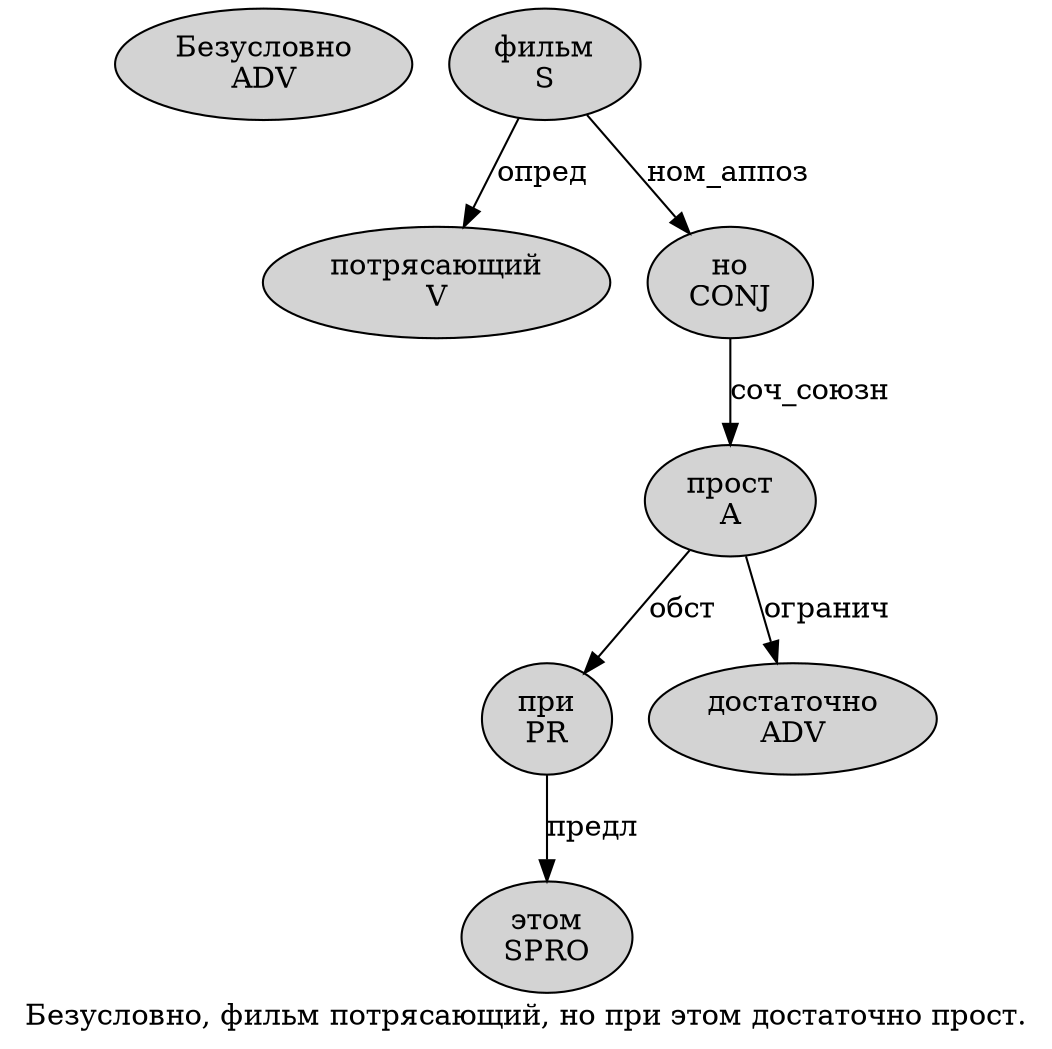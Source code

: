 digraph SENTENCE_1689 {
	graph [label="Безусловно, фильм потрясающий, но при этом достаточно прост."]
	node [style=filled]
		0 [label="Безусловно
ADV" color="" fillcolor=lightgray penwidth=1 shape=ellipse]
		2 [label="фильм
S" color="" fillcolor=lightgray penwidth=1 shape=ellipse]
		3 [label="потрясающий
V" color="" fillcolor=lightgray penwidth=1 shape=ellipse]
		5 [label="но
CONJ" color="" fillcolor=lightgray penwidth=1 shape=ellipse]
		6 [label="при
PR" color="" fillcolor=lightgray penwidth=1 shape=ellipse]
		7 [label="этом
SPRO" color="" fillcolor=lightgray penwidth=1 shape=ellipse]
		8 [label="достаточно
ADV" color="" fillcolor=lightgray penwidth=1 shape=ellipse]
		9 [label="прост
A" color="" fillcolor=lightgray penwidth=1 shape=ellipse]
			6 -> 7 [label="предл"]
			2 -> 3 [label="опред"]
			2 -> 5 [label="ном_аппоз"]
			5 -> 9 [label="соч_союзн"]
			9 -> 6 [label="обст"]
			9 -> 8 [label="огранич"]
}